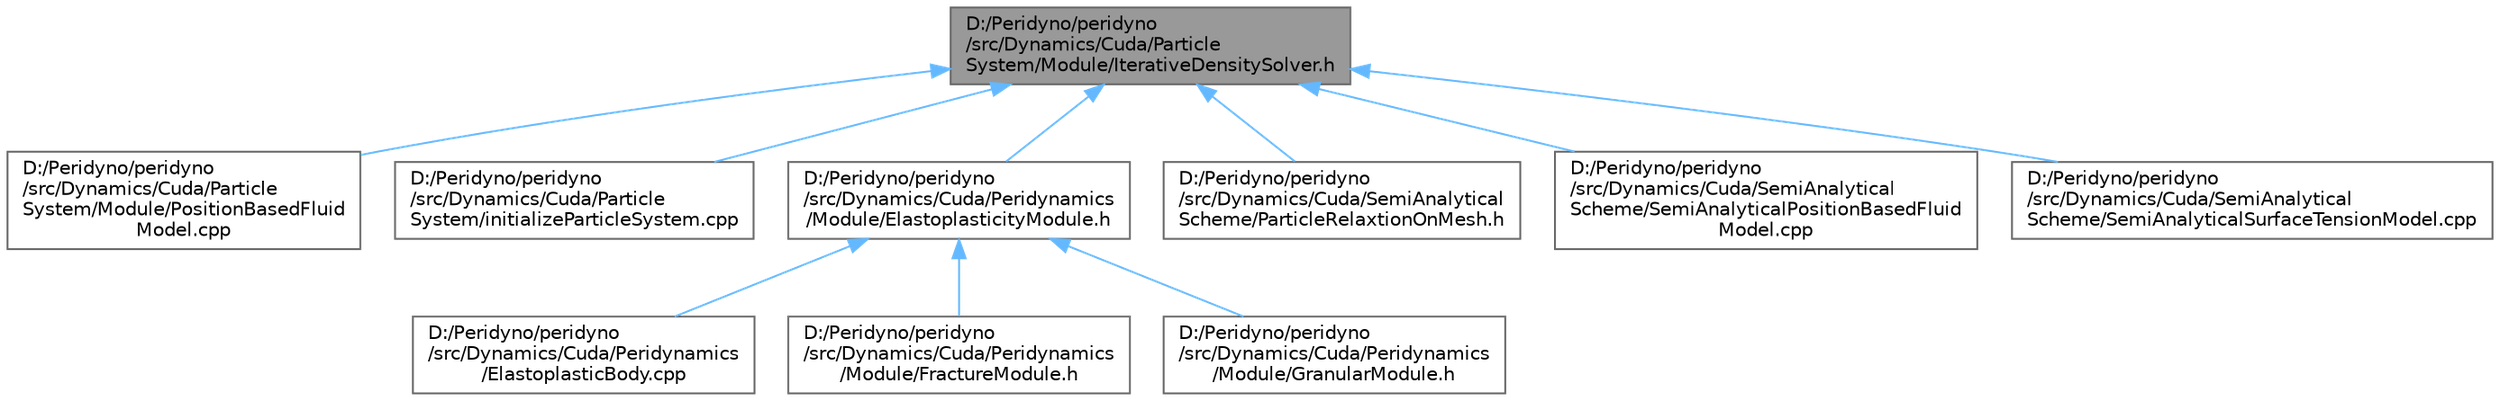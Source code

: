 digraph "D:/Peridyno/peridyno/src/Dynamics/Cuda/ParticleSystem/Module/IterativeDensitySolver.h"
{
 // LATEX_PDF_SIZE
  bgcolor="transparent";
  edge [fontname=Helvetica,fontsize=10,labelfontname=Helvetica,labelfontsize=10];
  node [fontname=Helvetica,fontsize=10,shape=box,height=0.2,width=0.4];
  Node1 [id="Node000001",label="D:/Peridyno/peridyno\l/src/Dynamics/Cuda/Particle\lSystem/Module/IterativeDensitySolver.h",height=0.2,width=0.4,color="gray40", fillcolor="grey60", style="filled", fontcolor="black",tooltip=" "];
  Node1 -> Node2 [id="edge1_Node000001_Node000002",dir="back",color="steelblue1",style="solid",tooltip=" "];
  Node2 [id="Node000002",label="D:/Peridyno/peridyno\l/src/Dynamics/Cuda/Particle\lSystem/Module/PositionBasedFluid\lModel.cpp",height=0.2,width=0.4,color="grey40", fillcolor="white", style="filled",URL="$_position_based_fluid_model_8cpp.html",tooltip=" "];
  Node1 -> Node3 [id="edge2_Node000001_Node000003",dir="back",color="steelblue1",style="solid",tooltip=" "];
  Node3 [id="Node000003",label="D:/Peridyno/peridyno\l/src/Dynamics/Cuda/Particle\lSystem/initializeParticleSystem.cpp",height=0.2,width=0.4,color="grey40", fillcolor="white", style="filled",URL="$_cuda_2_particle_system_2initialize_particle_system_8cpp.html",tooltip=" "];
  Node1 -> Node4 [id="edge3_Node000001_Node000004",dir="back",color="steelblue1",style="solid",tooltip=" "];
  Node4 [id="Node000004",label="D:/Peridyno/peridyno\l/src/Dynamics/Cuda/Peridynamics\l/Module/ElastoplasticityModule.h",height=0.2,width=0.4,color="grey40", fillcolor="white", style="filled",URL="$_elastoplasticity_module_8h.html",tooltip="This is an implementation of elastoplasticity based on projective peridynamics. For more details,..."];
  Node4 -> Node5 [id="edge4_Node000004_Node000005",dir="back",color="steelblue1",style="solid",tooltip=" "];
  Node5 [id="Node000005",label="D:/Peridyno/peridyno\l/src/Dynamics/Cuda/Peridynamics\l/ElastoplasticBody.cpp",height=0.2,width=0.4,color="grey40", fillcolor="white", style="filled",URL="$_elastoplastic_body_8cpp.html",tooltip=" "];
  Node4 -> Node6 [id="edge5_Node000004_Node000006",dir="back",color="steelblue1",style="solid",tooltip=" "];
  Node6 [id="Node000006",label="D:/Peridyno/peridyno\l/src/Dynamics/Cuda/Peridynamics\l/Module/FractureModule.h",height=0.2,width=0.4,color="grey40", fillcolor="white", style="filled",URL="$_fracture_module_8h.html",tooltip=" "];
  Node4 -> Node7 [id="edge6_Node000004_Node000007",dir="back",color="steelblue1",style="solid",tooltip=" "];
  Node7 [id="Node000007",label="D:/Peridyno/peridyno\l/src/Dynamics/Cuda/Peridynamics\l/Module/GranularModule.h",height=0.2,width=0.4,color="grey40", fillcolor="white", style="filled",URL="$_granular_module_8h.html",tooltip=" "];
  Node1 -> Node8 [id="edge7_Node000001_Node000008",dir="back",color="steelblue1",style="solid",tooltip=" "];
  Node8 [id="Node000008",label="D:/Peridyno/peridyno\l/src/Dynamics/Cuda/SemiAnalytical\lScheme/ParticleRelaxtionOnMesh.h",height=0.2,width=0.4,color="grey40", fillcolor="white", style="filled",URL="$_particle_relaxtion_on_mesh_8h.html",tooltip=" "];
  Node1 -> Node9 [id="edge8_Node000001_Node000009",dir="back",color="steelblue1",style="solid",tooltip=" "];
  Node9 [id="Node000009",label="D:/Peridyno/peridyno\l/src/Dynamics/Cuda/SemiAnalytical\lScheme/SemiAnalyticalPositionBasedFluid\lModel.cpp",height=0.2,width=0.4,color="grey40", fillcolor="white", style="filled",URL="$_semi_analytical_position_based_fluid_model_8cpp.html",tooltip=" "];
  Node1 -> Node10 [id="edge9_Node000001_Node000010",dir="back",color="steelblue1",style="solid",tooltip=" "];
  Node10 [id="Node000010",label="D:/Peridyno/peridyno\l/src/Dynamics/Cuda/SemiAnalytical\lScheme/SemiAnalyticalSurfaceTensionModel.cpp",height=0.2,width=0.4,color="grey40", fillcolor="white", style="filled",URL="$_semi_analytical_surface_tension_model_8cpp.html",tooltip=" "];
}
